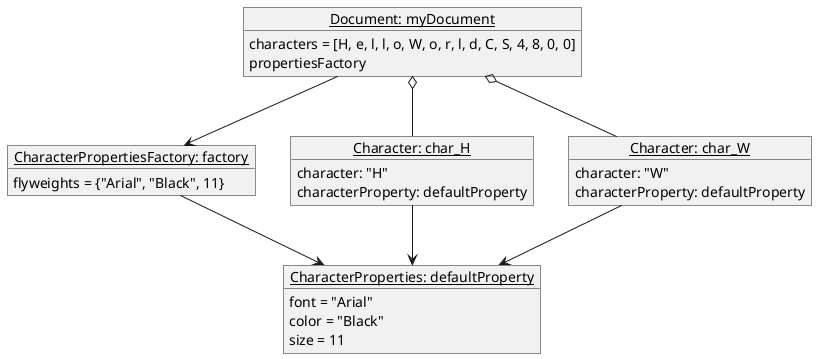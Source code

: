 @startuml
'https://plantuml.com/object-diagram

object "<u>Document: myDocument</u>" as myDocument{
    characters = [H, e, l, l, o, W, o, r, l, d, C, S, 4, 8, 0, 0]
    propertiesFactory
}

object "<u>CharacterPropertiesFactory: factory</u>" as factory{
    flyweights = {"Arial", "Black", 11}
}

object "<u>CharacterProperties: defaultProperty</u>" as defaultProperty{
    font = "Arial"
    color = "Black"
    size = 11
}

object "<u>Character: char_H</u>" as char1{
    character: "H"
    characterProperty: defaultProperty
}

object "<u>Character: char_W</u>" as char2{
    character: "W"
    characterProperty: defaultProperty
}

myDocument --> factory
myDocument o-- char1
myDocument o-- char2

factory --> defaultProperty

char1 --> defaultProperty
char2 --> defaultProperty


@enduml